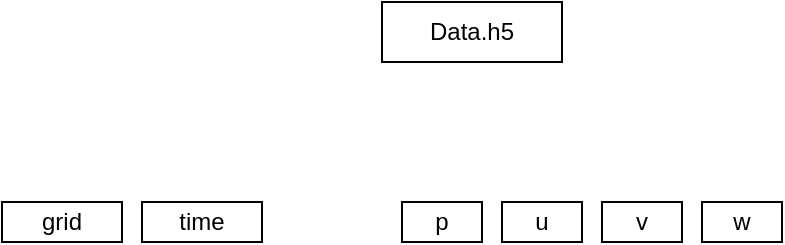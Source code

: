 <mxfile version="13.7.7" type="github">
  <diagram id="ddo3Hoa1ig21bfyYzCfs" name="Page-1">
    <mxGraphModel dx="1355" dy="799" grid="1" gridSize="10" guides="1" tooltips="1" connect="1" arrows="1" fold="1" page="1" pageScale="1" pageWidth="850" pageHeight="1100" math="0" shadow="0">
      <root>
        <mxCell id="0" />
        <mxCell id="1" parent="0" />
        <mxCell id="HpLc3R3BjktOzwnZW7uR-1" value="Data.h5" style="rounded=0;whiteSpace=wrap;html=1;" vertex="1" parent="1">
          <mxGeometry x="400" y="120" width="90" height="30" as="geometry" />
        </mxCell>
        <mxCell id="HpLc3R3BjktOzwnZW7uR-2" value="grid" style="rounded=0;whiteSpace=wrap;html=1;" vertex="1" parent="1">
          <mxGeometry x="210" y="220" width="60" height="20" as="geometry" />
        </mxCell>
        <mxCell id="HpLc3R3BjktOzwnZW7uR-3" value="time" style="rounded=0;whiteSpace=wrap;html=1;" vertex="1" parent="1">
          <mxGeometry x="280" y="220" width="60" height="20" as="geometry" />
        </mxCell>
        <mxCell id="HpLc3R3BjktOzwnZW7uR-4" value="&lt;div&gt;p&lt;/div&gt;" style="rounded=0;whiteSpace=wrap;html=1;" vertex="1" parent="1">
          <mxGeometry x="410" y="220" width="40" height="20" as="geometry" />
        </mxCell>
        <mxCell id="HpLc3R3BjktOzwnZW7uR-5" value="u" style="rounded=0;whiteSpace=wrap;html=1;" vertex="1" parent="1">
          <mxGeometry x="460" y="220" width="40" height="20" as="geometry" />
        </mxCell>
        <mxCell id="HpLc3R3BjktOzwnZW7uR-6" value="v" style="rounded=0;whiteSpace=wrap;html=1;" vertex="1" parent="1">
          <mxGeometry x="510" y="220" width="40" height="20" as="geometry" />
        </mxCell>
        <mxCell id="HpLc3R3BjktOzwnZW7uR-7" value="w" style="rounded=0;whiteSpace=wrap;html=1;" vertex="1" parent="1">
          <mxGeometry x="560" y="220" width="40" height="20" as="geometry" />
        </mxCell>
      </root>
    </mxGraphModel>
  </diagram>
</mxfile>

